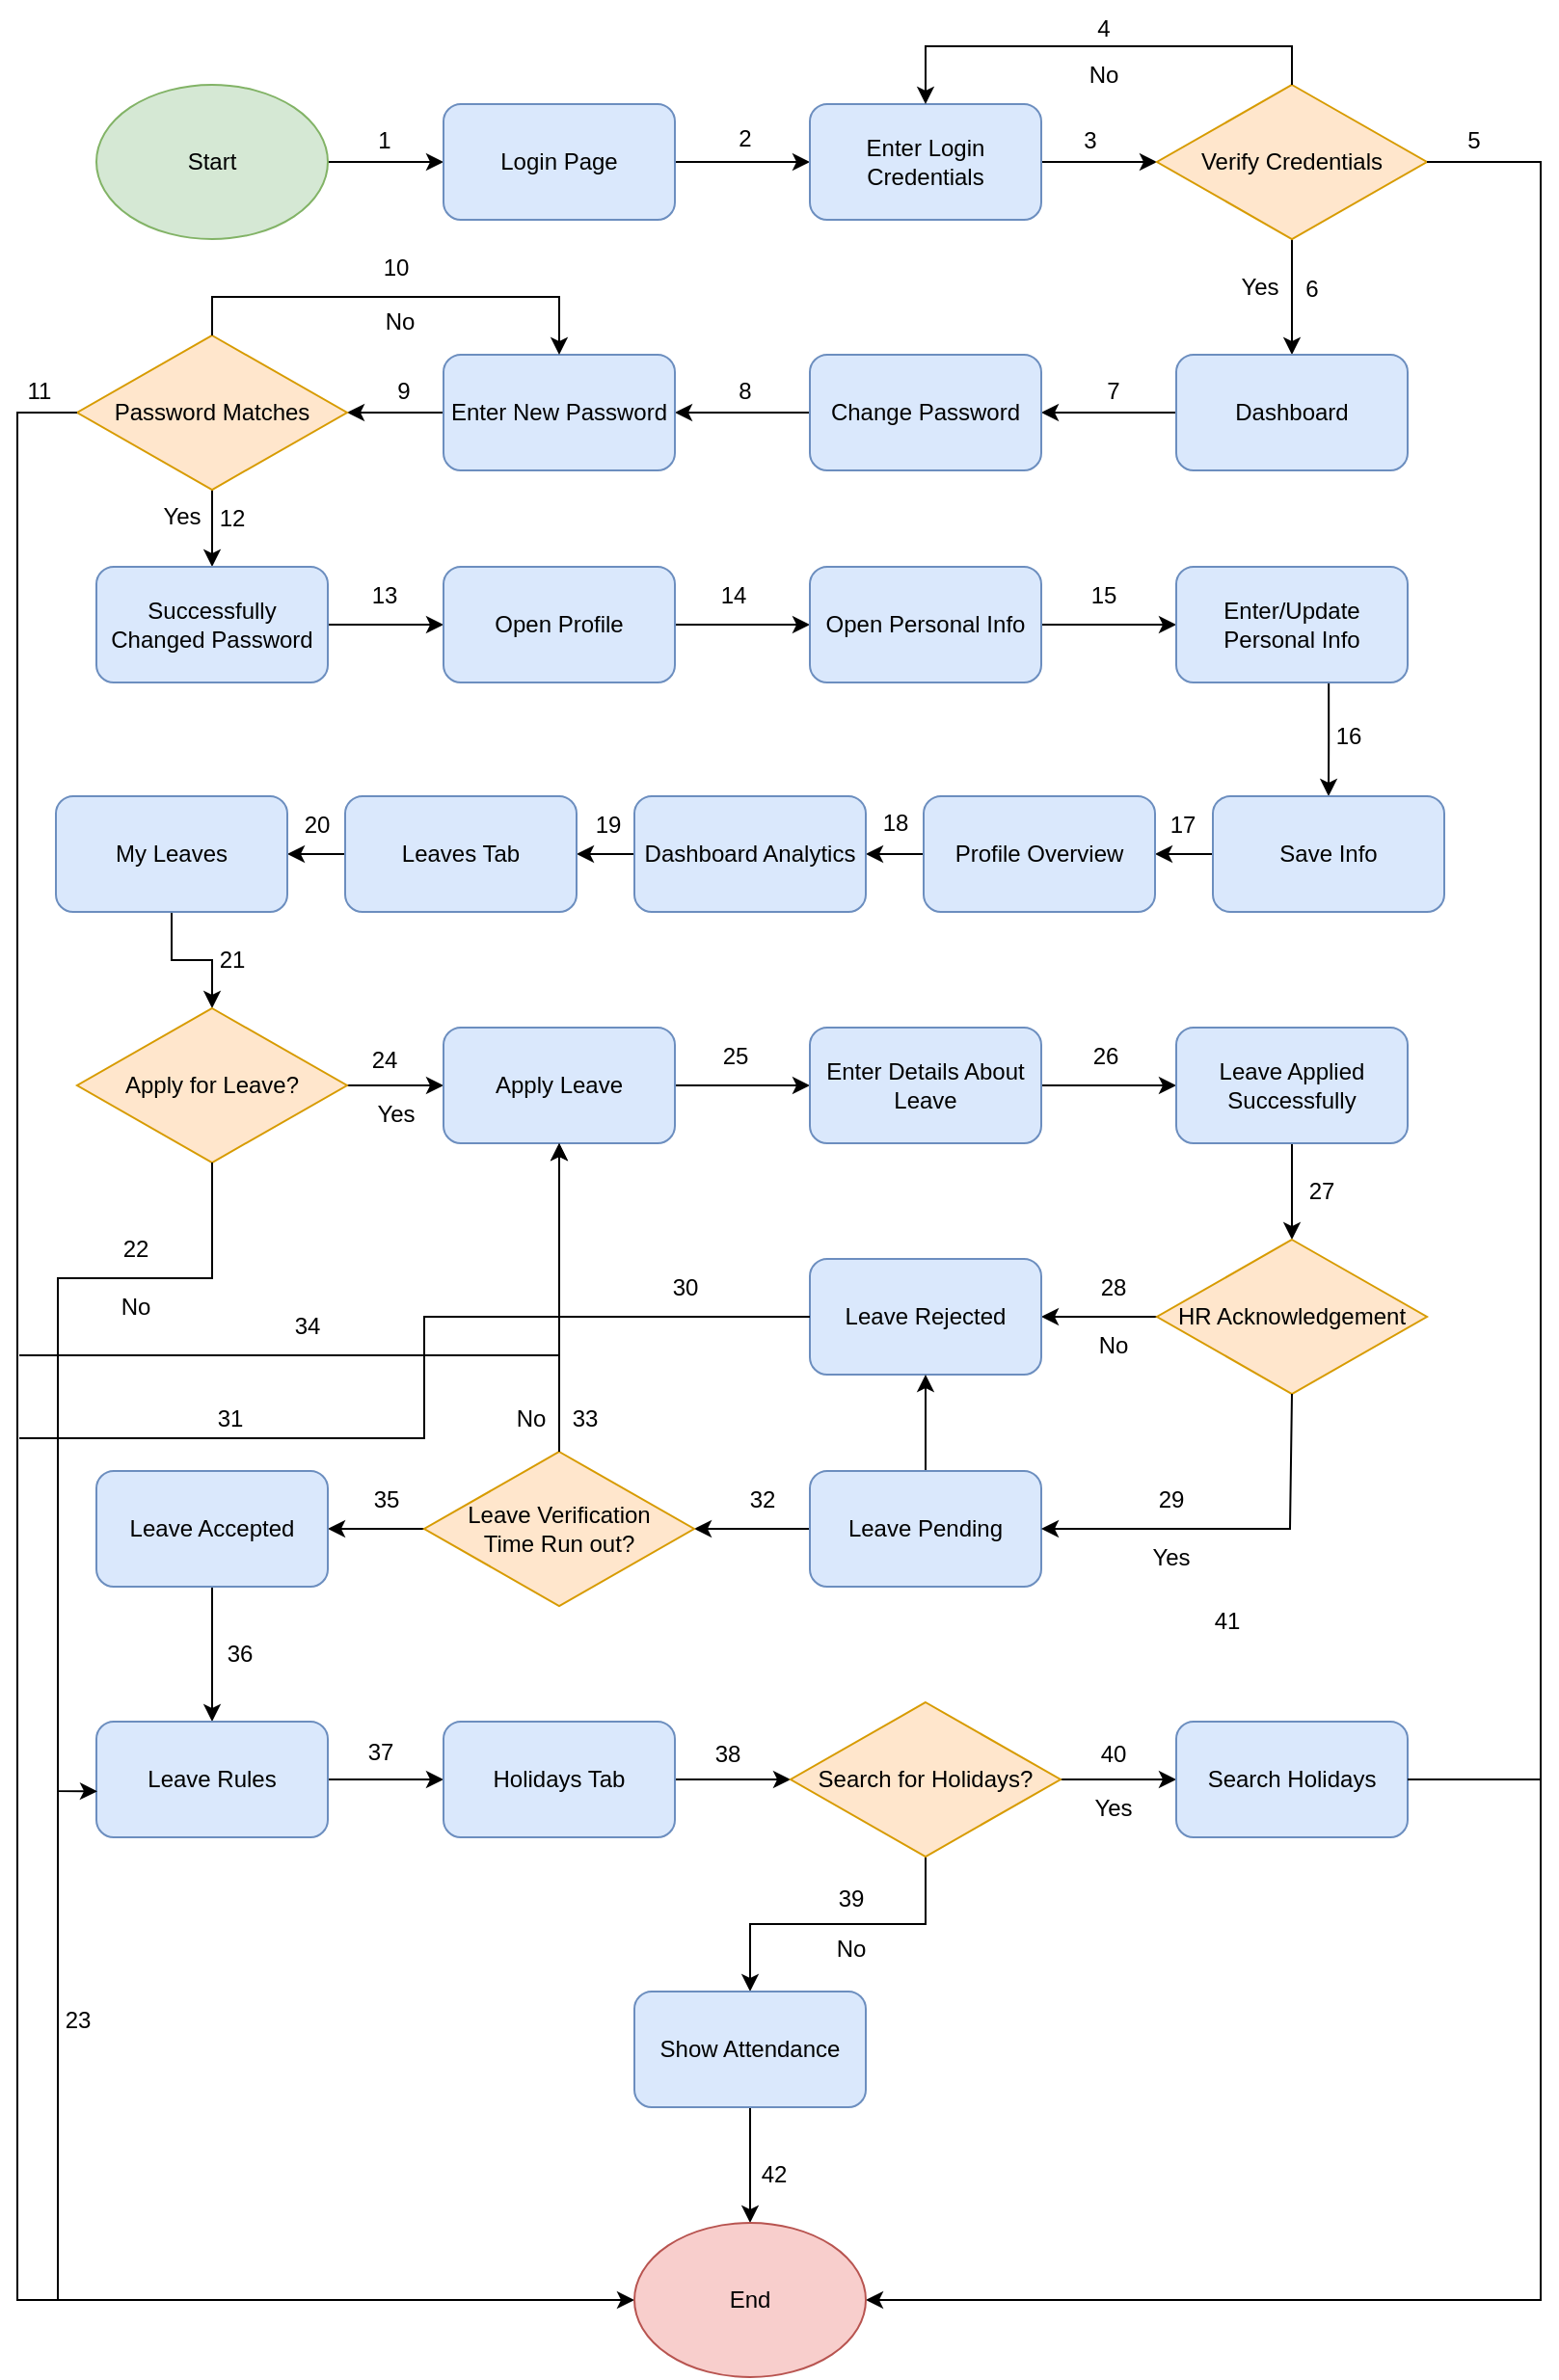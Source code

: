 <mxfile version="20.2.1" type="github">
  <diagram id="C5RBs43oDa-KdzZeNtuy" name="Page-1">
    <mxGraphModel dx="1673" dy="858" grid="1" gridSize="10" guides="1" tooltips="1" connect="1" arrows="1" fold="1" page="1" pageScale="1" pageWidth="900" pageHeight="1600" math="0" shadow="0">
      <root>
        <mxCell id="WIyWlLk6GJQsqaUBKTNV-0" />
        <mxCell id="WIyWlLk6GJQsqaUBKTNV-1" parent="WIyWlLk6GJQsqaUBKTNV-0" />
        <mxCell id="Q5633aPb97GIbdR3z-Nm-2" value="" style="edgeStyle=orthogonalEdgeStyle;rounded=0;orthogonalLoop=1;jettySize=auto;html=1;" parent="WIyWlLk6GJQsqaUBKTNV-1" source="Q5633aPb97GIbdR3z-Nm-0" target="Q5633aPb97GIbdR3z-Nm-1" edge="1">
          <mxGeometry relative="1" as="geometry" />
        </mxCell>
        <mxCell id="Q5633aPb97GIbdR3z-Nm-0" value="Start" style="ellipse;whiteSpace=wrap;html=1;fillColor=#d5e8d4;strokeColor=#82b366;" parent="WIyWlLk6GJQsqaUBKTNV-1" vertex="1">
          <mxGeometry x="100" y="228" width="120" height="80" as="geometry" />
        </mxCell>
        <mxCell id="Q5633aPb97GIbdR3z-Nm-4" value="" style="edgeStyle=orthogonalEdgeStyle;rounded=0;orthogonalLoop=1;jettySize=auto;html=1;" parent="WIyWlLk6GJQsqaUBKTNV-1" source="Q5633aPb97GIbdR3z-Nm-1" target="Q5633aPb97GIbdR3z-Nm-3" edge="1">
          <mxGeometry relative="1" as="geometry" />
        </mxCell>
        <mxCell id="Q5633aPb97GIbdR3z-Nm-1" value="Login Page" style="rounded=1;whiteSpace=wrap;html=1;fillColor=#dae8fc;strokeColor=#6c8ebf;" parent="WIyWlLk6GJQsqaUBKTNV-1" vertex="1">
          <mxGeometry x="280" y="238" width="120" height="60" as="geometry" />
        </mxCell>
        <mxCell id="Q5633aPb97GIbdR3z-Nm-6" value="" style="edgeStyle=orthogonalEdgeStyle;rounded=0;orthogonalLoop=1;jettySize=auto;html=1;" parent="WIyWlLk6GJQsqaUBKTNV-1" source="Q5633aPb97GIbdR3z-Nm-3" edge="1">
          <mxGeometry relative="1" as="geometry">
            <mxPoint x="650" y="268" as="targetPoint" />
          </mxGeometry>
        </mxCell>
        <mxCell id="Q5633aPb97GIbdR3z-Nm-3" value="Enter Login Credentials" style="rounded=1;whiteSpace=wrap;html=1;fillColor=#dae8fc;strokeColor=#6c8ebf;" parent="WIyWlLk6GJQsqaUBKTNV-1" vertex="1">
          <mxGeometry x="470" y="238" width="120" height="60" as="geometry" />
        </mxCell>
        <mxCell id="Q5633aPb97GIbdR3z-Nm-10" value="" style="edgeStyle=orthogonalEdgeStyle;rounded=0;orthogonalLoop=1;jettySize=auto;html=1;" parent="WIyWlLk6GJQsqaUBKTNV-1" source="Q5633aPb97GIbdR3z-Nm-7" target="Q5633aPb97GIbdR3z-Nm-9" edge="1">
          <mxGeometry relative="1" as="geometry" />
        </mxCell>
        <mxCell id="Q5633aPb97GIbdR3z-Nm-7" value="Verify Credentials" style="rhombus;whiteSpace=wrap;html=1;fillColor=#ffe6cc;strokeColor=#d79b00;" parent="WIyWlLk6GJQsqaUBKTNV-1" vertex="1">
          <mxGeometry x="650" y="228" width="140" height="80" as="geometry" />
        </mxCell>
        <mxCell id="Q5633aPb97GIbdR3z-Nm-8" value="" style="endArrow=classic;html=1;rounded=0;exitX=0.5;exitY=0;exitDx=0;exitDy=0;entryX=0.5;entryY=0;entryDx=0;entryDy=0;" parent="WIyWlLk6GJQsqaUBKTNV-1" source="Q5633aPb97GIbdR3z-Nm-7" target="Q5633aPb97GIbdR3z-Nm-3" edge="1">
          <mxGeometry width="50" height="50" relative="1" as="geometry">
            <mxPoint x="530" y="238" as="sourcePoint" />
            <mxPoint x="580" y="188" as="targetPoint" />
            <Array as="points">
              <mxPoint x="720" y="208" />
              <mxPoint x="530" y="208" />
            </Array>
          </mxGeometry>
        </mxCell>
        <mxCell id="Q5633aPb97GIbdR3z-Nm-12" value="" style="edgeStyle=orthogonalEdgeStyle;rounded=0;orthogonalLoop=1;jettySize=auto;html=1;" parent="WIyWlLk6GJQsqaUBKTNV-1" source="Q5633aPb97GIbdR3z-Nm-9" target="Q5633aPb97GIbdR3z-Nm-11" edge="1">
          <mxGeometry relative="1" as="geometry" />
        </mxCell>
        <mxCell id="Q5633aPb97GIbdR3z-Nm-9" value="Dashboard" style="rounded=1;whiteSpace=wrap;html=1;fillColor=#dae8fc;strokeColor=#6c8ebf;" parent="WIyWlLk6GJQsqaUBKTNV-1" vertex="1">
          <mxGeometry x="660" y="368" width="120" height="60" as="geometry" />
        </mxCell>
        <mxCell id="Q5633aPb97GIbdR3z-Nm-15" value="" style="edgeStyle=orthogonalEdgeStyle;rounded=0;orthogonalLoop=1;jettySize=auto;html=1;" parent="WIyWlLk6GJQsqaUBKTNV-1" source="Q5633aPb97GIbdR3z-Nm-11" target="Q5633aPb97GIbdR3z-Nm-14" edge="1">
          <mxGeometry relative="1" as="geometry" />
        </mxCell>
        <mxCell id="Q5633aPb97GIbdR3z-Nm-11" value="Change Password" style="rounded=1;whiteSpace=wrap;html=1;fillColor=#dae8fc;strokeColor=#6c8ebf;" parent="WIyWlLk6GJQsqaUBKTNV-1" vertex="1">
          <mxGeometry x="470" y="368" width="120" height="60" as="geometry" />
        </mxCell>
        <mxCell id="Q5633aPb97GIbdR3z-Nm-17" value="" style="edgeStyle=orthogonalEdgeStyle;rounded=0;orthogonalLoop=1;jettySize=auto;html=1;" parent="WIyWlLk6GJQsqaUBKTNV-1" source="Q5633aPb97GIbdR3z-Nm-14" target="Q5633aPb97GIbdR3z-Nm-16" edge="1">
          <mxGeometry relative="1" as="geometry" />
        </mxCell>
        <mxCell id="Q5633aPb97GIbdR3z-Nm-14" value="Enter New Password" style="rounded=1;whiteSpace=wrap;html=1;fillColor=#dae8fc;strokeColor=#6c8ebf;" parent="WIyWlLk6GJQsqaUBKTNV-1" vertex="1">
          <mxGeometry x="280" y="368" width="120" height="60" as="geometry" />
        </mxCell>
        <mxCell id="Q5633aPb97GIbdR3z-Nm-20" value="" style="edgeStyle=orthogonalEdgeStyle;rounded=0;orthogonalLoop=1;jettySize=auto;html=1;" parent="WIyWlLk6GJQsqaUBKTNV-1" source="Q5633aPb97GIbdR3z-Nm-16" target="Q5633aPb97GIbdR3z-Nm-19" edge="1">
          <mxGeometry relative="1" as="geometry" />
        </mxCell>
        <mxCell id="Q5633aPb97GIbdR3z-Nm-16" value="Password Matches" style="rhombus;whiteSpace=wrap;html=1;fillColor=#ffe6cc;strokeColor=#d79b00;" parent="WIyWlLk6GJQsqaUBKTNV-1" vertex="1">
          <mxGeometry x="90" y="358" width="140" height="80" as="geometry" />
        </mxCell>
        <mxCell id="Q5633aPb97GIbdR3z-Nm-18" value="" style="endArrow=classic;html=1;rounded=0;exitX=0.5;exitY=0;exitDx=0;exitDy=0;entryX=0.5;entryY=0;entryDx=0;entryDy=0;" parent="WIyWlLk6GJQsqaUBKTNV-1" source="Q5633aPb97GIbdR3z-Nm-16" target="Q5633aPb97GIbdR3z-Nm-14" edge="1">
          <mxGeometry width="50" height="50" relative="1" as="geometry">
            <mxPoint x="730" y="238" as="sourcePoint" />
            <mxPoint x="530" y="248" as="targetPoint" />
            <Array as="points">
              <mxPoint x="160" y="338" />
              <mxPoint x="340" y="338" />
            </Array>
          </mxGeometry>
        </mxCell>
        <mxCell id="Q5633aPb97GIbdR3z-Nm-22" value="" style="edgeStyle=orthogonalEdgeStyle;rounded=0;orthogonalLoop=1;jettySize=auto;html=1;" parent="WIyWlLk6GJQsqaUBKTNV-1" source="Q5633aPb97GIbdR3z-Nm-19" target="Q5633aPb97GIbdR3z-Nm-21" edge="1">
          <mxGeometry relative="1" as="geometry" />
        </mxCell>
        <mxCell id="Q5633aPb97GIbdR3z-Nm-19" value="Successfully Changed Password" style="rounded=1;whiteSpace=wrap;html=1;fillColor=#dae8fc;strokeColor=#6c8ebf;" parent="WIyWlLk6GJQsqaUBKTNV-1" vertex="1">
          <mxGeometry x="100" y="478" width="120" height="60" as="geometry" />
        </mxCell>
        <mxCell id="Q5633aPb97GIbdR3z-Nm-24" value="" style="edgeStyle=orthogonalEdgeStyle;rounded=0;orthogonalLoop=1;jettySize=auto;html=1;" parent="WIyWlLk6GJQsqaUBKTNV-1" source="Q5633aPb97GIbdR3z-Nm-21" target="Q5633aPb97GIbdR3z-Nm-23" edge="1">
          <mxGeometry relative="1" as="geometry" />
        </mxCell>
        <mxCell id="Q5633aPb97GIbdR3z-Nm-21" value="Open Profile" style="rounded=1;whiteSpace=wrap;html=1;fillColor=#dae8fc;strokeColor=#6c8ebf;" parent="WIyWlLk6GJQsqaUBKTNV-1" vertex="1">
          <mxGeometry x="280" y="478" width="120" height="60" as="geometry" />
        </mxCell>
        <mxCell id="Q5633aPb97GIbdR3z-Nm-26" value="" style="edgeStyle=orthogonalEdgeStyle;rounded=0;orthogonalLoop=1;jettySize=auto;html=1;" parent="WIyWlLk6GJQsqaUBKTNV-1" source="Q5633aPb97GIbdR3z-Nm-23" target="Q5633aPb97GIbdR3z-Nm-25" edge="1">
          <mxGeometry relative="1" as="geometry" />
        </mxCell>
        <mxCell id="Q5633aPb97GIbdR3z-Nm-23" value="Open Personal Info" style="rounded=1;whiteSpace=wrap;html=1;fillColor=#dae8fc;strokeColor=#6c8ebf;" parent="WIyWlLk6GJQsqaUBKTNV-1" vertex="1">
          <mxGeometry x="470" y="478" width="120" height="60" as="geometry" />
        </mxCell>
        <mxCell id="Q5633aPb97GIbdR3z-Nm-28" value="" style="edgeStyle=orthogonalEdgeStyle;rounded=0;orthogonalLoop=1;jettySize=auto;html=1;exitX=0.659;exitY=0.996;exitDx=0;exitDy=0;exitPerimeter=0;" parent="WIyWlLk6GJQsqaUBKTNV-1" source="Q5633aPb97GIbdR3z-Nm-25" target="Q5633aPb97GIbdR3z-Nm-27" edge="1">
          <mxGeometry relative="1" as="geometry" />
        </mxCell>
        <mxCell id="Q5633aPb97GIbdR3z-Nm-25" value="Enter/Update Personal Info" style="rounded=1;whiteSpace=wrap;html=1;fillColor=#dae8fc;strokeColor=#6c8ebf;" parent="WIyWlLk6GJQsqaUBKTNV-1" vertex="1">
          <mxGeometry x="660" y="478" width="120" height="60" as="geometry" />
        </mxCell>
        <mxCell id="Q5633aPb97GIbdR3z-Nm-30" value="" style="edgeStyle=orthogonalEdgeStyle;rounded=0;orthogonalLoop=1;jettySize=auto;html=1;" parent="WIyWlLk6GJQsqaUBKTNV-1" source="Q5633aPb97GIbdR3z-Nm-27" target="Q5633aPb97GIbdR3z-Nm-29" edge="1">
          <mxGeometry relative="1" as="geometry" />
        </mxCell>
        <mxCell id="Q5633aPb97GIbdR3z-Nm-27" value="Save Info" style="rounded=1;whiteSpace=wrap;html=1;fillColor=#dae8fc;strokeColor=#6c8ebf;" parent="WIyWlLk6GJQsqaUBKTNV-1" vertex="1">
          <mxGeometry x="679" y="597" width="120" height="60" as="geometry" />
        </mxCell>
        <mxCell id="Q5633aPb97GIbdR3z-Nm-32" value="" style="edgeStyle=orthogonalEdgeStyle;rounded=0;orthogonalLoop=1;jettySize=auto;html=1;" parent="WIyWlLk6GJQsqaUBKTNV-1" source="Q5633aPb97GIbdR3z-Nm-29" target="Q5633aPb97GIbdR3z-Nm-31" edge="1">
          <mxGeometry relative="1" as="geometry" />
        </mxCell>
        <mxCell id="Q5633aPb97GIbdR3z-Nm-29" value="Profile Overview" style="rounded=1;whiteSpace=wrap;html=1;fillColor=#dae8fc;strokeColor=#6c8ebf;" parent="WIyWlLk6GJQsqaUBKTNV-1" vertex="1">
          <mxGeometry x="529" y="597" width="120" height="60" as="geometry" />
        </mxCell>
        <mxCell id="Q5633aPb97GIbdR3z-Nm-35" value="" style="edgeStyle=orthogonalEdgeStyle;rounded=0;orthogonalLoop=1;jettySize=auto;html=1;" parent="WIyWlLk6GJQsqaUBKTNV-1" source="Q5633aPb97GIbdR3z-Nm-31" target="Q5633aPb97GIbdR3z-Nm-34" edge="1">
          <mxGeometry relative="1" as="geometry" />
        </mxCell>
        <mxCell id="Q5633aPb97GIbdR3z-Nm-31" value="Dashboard Analytics" style="rounded=1;whiteSpace=wrap;html=1;fillColor=#dae8fc;strokeColor=#6c8ebf;" parent="WIyWlLk6GJQsqaUBKTNV-1" vertex="1">
          <mxGeometry x="379" y="597" width="120" height="60" as="geometry" />
        </mxCell>
        <mxCell id="Q5633aPb97GIbdR3z-Nm-37" value="" style="edgeStyle=orthogonalEdgeStyle;rounded=0;orthogonalLoop=1;jettySize=auto;html=1;" parent="WIyWlLk6GJQsqaUBKTNV-1" source="Q5633aPb97GIbdR3z-Nm-34" target="Q5633aPb97GIbdR3z-Nm-36" edge="1">
          <mxGeometry relative="1" as="geometry" />
        </mxCell>
        <mxCell id="Q5633aPb97GIbdR3z-Nm-34" value="Leaves Tab" style="rounded=1;whiteSpace=wrap;html=1;fillColor=#dae8fc;strokeColor=#6c8ebf;" parent="WIyWlLk6GJQsqaUBKTNV-1" vertex="1">
          <mxGeometry x="229" y="597" width="120" height="60" as="geometry" />
        </mxCell>
        <mxCell id="Q5633aPb97GIbdR3z-Nm-39" value="" style="edgeStyle=orthogonalEdgeStyle;rounded=0;orthogonalLoop=1;jettySize=auto;html=1;exitX=0.5;exitY=1;exitDx=0;exitDy=0;" parent="WIyWlLk6GJQsqaUBKTNV-1" source="Q5633aPb97GIbdR3z-Nm-36" target="Q5633aPb97GIbdR3z-Nm-38" edge="1">
          <mxGeometry relative="1" as="geometry" />
        </mxCell>
        <mxCell id="Q5633aPb97GIbdR3z-Nm-36" value="My Leaves" style="rounded=1;whiteSpace=wrap;html=1;fillColor=#dae8fc;strokeColor=#6c8ebf;" parent="WIyWlLk6GJQsqaUBKTNV-1" vertex="1">
          <mxGeometry x="79" y="597" width="120" height="60" as="geometry" />
        </mxCell>
        <mxCell id="Q5633aPb97GIbdR3z-Nm-41" value="" style="edgeStyle=orthogonalEdgeStyle;rounded=0;orthogonalLoop=1;jettySize=auto;html=1;" parent="WIyWlLk6GJQsqaUBKTNV-1" source="Q5633aPb97GIbdR3z-Nm-38" target="Q5633aPb97GIbdR3z-Nm-40" edge="1">
          <mxGeometry relative="1" as="geometry" />
        </mxCell>
        <mxCell id="Q5633aPb97GIbdR3z-Nm-38" value="Apply for Leave?" style="rhombus;whiteSpace=wrap;html=1;fillColor=#ffe6cc;strokeColor=#d79b00;" parent="WIyWlLk6GJQsqaUBKTNV-1" vertex="1">
          <mxGeometry x="90" y="707" width="140" height="80" as="geometry" />
        </mxCell>
        <mxCell id="Q5633aPb97GIbdR3z-Nm-43" value="" style="edgeStyle=orthogonalEdgeStyle;rounded=0;orthogonalLoop=1;jettySize=auto;html=1;" parent="WIyWlLk6GJQsqaUBKTNV-1" source="Q5633aPb97GIbdR3z-Nm-40" target="Q5633aPb97GIbdR3z-Nm-42" edge="1">
          <mxGeometry relative="1" as="geometry" />
        </mxCell>
        <mxCell id="Q5633aPb97GIbdR3z-Nm-40" value="Apply Leave" style="rounded=1;whiteSpace=wrap;html=1;fillColor=#dae8fc;strokeColor=#6c8ebf;" parent="WIyWlLk6GJQsqaUBKTNV-1" vertex="1">
          <mxGeometry x="280" y="717" width="120" height="60" as="geometry" />
        </mxCell>
        <mxCell id="Q5633aPb97GIbdR3z-Nm-45" value="" style="edgeStyle=orthogonalEdgeStyle;rounded=0;orthogonalLoop=1;jettySize=auto;html=1;" parent="WIyWlLk6GJQsqaUBKTNV-1" source="Q5633aPb97GIbdR3z-Nm-42" target="Q5633aPb97GIbdR3z-Nm-44" edge="1">
          <mxGeometry relative="1" as="geometry" />
        </mxCell>
        <mxCell id="Q5633aPb97GIbdR3z-Nm-42" value="Enter Details About Leave" style="rounded=1;whiteSpace=wrap;html=1;fillColor=#dae8fc;strokeColor=#6c8ebf;" parent="WIyWlLk6GJQsqaUBKTNV-1" vertex="1">
          <mxGeometry x="470" y="717" width="120" height="60" as="geometry" />
        </mxCell>
        <mxCell id="Q5633aPb97GIbdR3z-Nm-47" value="" style="edgeStyle=orthogonalEdgeStyle;rounded=0;orthogonalLoop=1;jettySize=auto;html=1;" parent="WIyWlLk6GJQsqaUBKTNV-1" source="Q5633aPb97GIbdR3z-Nm-44" target="Q5633aPb97GIbdR3z-Nm-46" edge="1">
          <mxGeometry relative="1" as="geometry" />
        </mxCell>
        <mxCell id="Q5633aPb97GIbdR3z-Nm-44" value="Leave Applied Successfully" style="rounded=1;whiteSpace=wrap;html=1;fillColor=#dae8fc;strokeColor=#6c8ebf;" parent="WIyWlLk6GJQsqaUBKTNV-1" vertex="1">
          <mxGeometry x="660" y="717" width="120" height="60" as="geometry" />
        </mxCell>
        <mxCell id="Q5633aPb97GIbdR3z-Nm-49" value="" style="edgeStyle=orthogonalEdgeStyle;rounded=0;orthogonalLoop=1;jettySize=auto;html=1;" parent="WIyWlLk6GJQsqaUBKTNV-1" source="Q5633aPb97GIbdR3z-Nm-46" target="Q5633aPb97GIbdR3z-Nm-48" edge="1">
          <mxGeometry relative="1" as="geometry" />
        </mxCell>
        <mxCell id="Q5633aPb97GIbdR3z-Nm-46" value="HR Acknowledgement" style="rhombus;whiteSpace=wrap;html=1;fillColor=#ffe6cc;strokeColor=#d79b00;" parent="WIyWlLk6GJQsqaUBKTNV-1" vertex="1">
          <mxGeometry x="650" y="827" width="140" height="80" as="geometry" />
        </mxCell>
        <mxCell id="Q5633aPb97GIbdR3z-Nm-48" value="Leave Rejected" style="rounded=1;whiteSpace=wrap;html=1;fillColor=#dae8fc;strokeColor=#6c8ebf;" parent="WIyWlLk6GJQsqaUBKTNV-1" vertex="1">
          <mxGeometry x="470" y="837" width="120" height="60" as="geometry" />
        </mxCell>
        <mxCell id="Q5633aPb97GIbdR3z-Nm-55" value="" style="edgeStyle=orthogonalEdgeStyle;rounded=0;orthogonalLoop=1;jettySize=auto;html=1;" parent="WIyWlLk6GJQsqaUBKTNV-1" source="Q5633aPb97GIbdR3z-Nm-51" target="Q5633aPb97GIbdR3z-Nm-48" edge="1">
          <mxGeometry relative="1" as="geometry" />
        </mxCell>
        <mxCell id="Q5633aPb97GIbdR3z-Nm-58" value="" style="edgeStyle=orthogonalEdgeStyle;rounded=0;orthogonalLoop=1;jettySize=auto;html=1;" parent="WIyWlLk6GJQsqaUBKTNV-1" source="Q5633aPb97GIbdR3z-Nm-51" target="Q5633aPb97GIbdR3z-Nm-56" edge="1">
          <mxGeometry relative="1" as="geometry" />
        </mxCell>
        <mxCell id="Q5633aPb97GIbdR3z-Nm-51" value="Leave Pending" style="rounded=1;whiteSpace=wrap;html=1;fillColor=#dae8fc;strokeColor=#6c8ebf;" parent="WIyWlLk6GJQsqaUBKTNV-1" vertex="1">
          <mxGeometry x="470" y="947" width="120" height="60" as="geometry" />
        </mxCell>
        <mxCell id="Q5633aPb97GIbdR3z-Nm-52" value="" style="endArrow=classic;html=1;rounded=0;entryX=1;entryY=0.5;entryDx=0;entryDy=0;exitX=0.5;exitY=1;exitDx=0;exitDy=0;" parent="WIyWlLk6GJQsqaUBKTNV-1" source="Q5633aPb97GIbdR3z-Nm-46" target="Q5633aPb97GIbdR3z-Nm-51" edge="1">
          <mxGeometry width="50" height="50" relative="1" as="geometry">
            <mxPoint x="729" y="977" as="sourcePoint" />
            <mxPoint x="479" y="747" as="targetPoint" />
            <Array as="points">
              <mxPoint x="719" y="977" />
            </Array>
          </mxGeometry>
        </mxCell>
        <mxCell id="Q5633aPb97GIbdR3z-Nm-54" value="" style="endArrow=classic;html=1;rounded=0;entryX=0.5;entryY=1;entryDx=0;entryDy=0;exitX=0;exitY=0.5;exitDx=0;exitDy=0;" parent="WIyWlLk6GJQsqaUBKTNV-1" source="Q5633aPb97GIbdR3z-Nm-48" target="Q5633aPb97GIbdR3z-Nm-40" edge="1">
          <mxGeometry width="50" height="50" relative="1" as="geometry">
            <mxPoint x="389" y="867" as="sourcePoint" />
            <mxPoint x="439" y="817" as="targetPoint" />
            <Array as="points">
              <mxPoint x="340" y="867" />
            </Array>
          </mxGeometry>
        </mxCell>
        <mxCell id="Q5633aPb97GIbdR3z-Nm-60" value="" style="edgeStyle=orthogonalEdgeStyle;rounded=0;orthogonalLoop=1;jettySize=auto;html=1;" parent="WIyWlLk6GJQsqaUBKTNV-1" source="Q5633aPb97GIbdR3z-Nm-56" target="Q5633aPb97GIbdR3z-Nm-59" edge="1">
          <mxGeometry relative="1" as="geometry" />
        </mxCell>
        <mxCell id="Q5633aPb97GIbdR3z-Nm-56" value="Leave Verification&lt;br&gt;Time Run out?" style="rhombus;whiteSpace=wrap;html=1;fillColor=#ffe6cc;strokeColor=#d79b00;" parent="WIyWlLk6GJQsqaUBKTNV-1" vertex="1">
          <mxGeometry x="270" y="937" width="140" height="80" as="geometry" />
        </mxCell>
        <mxCell id="Q5633aPb97GIbdR3z-Nm-57" value="" style="endArrow=classic;html=1;rounded=0;entryX=0.5;entryY=1;entryDx=0;entryDy=0;exitX=0.5;exitY=0;exitDx=0;exitDy=0;" parent="WIyWlLk6GJQsqaUBKTNV-1" source="Q5633aPb97GIbdR3z-Nm-56" target="Q5633aPb97GIbdR3z-Nm-40" edge="1">
          <mxGeometry width="50" height="50" relative="1" as="geometry">
            <mxPoint x="389" y="867" as="sourcePoint" />
            <mxPoint x="439" y="817" as="targetPoint" />
          </mxGeometry>
        </mxCell>
        <mxCell id="Q5633aPb97GIbdR3z-Nm-62" value="" style="edgeStyle=orthogonalEdgeStyle;rounded=0;orthogonalLoop=1;jettySize=auto;html=1;" parent="WIyWlLk6GJQsqaUBKTNV-1" source="Q5633aPb97GIbdR3z-Nm-59" target="Q5633aPb97GIbdR3z-Nm-61" edge="1">
          <mxGeometry relative="1" as="geometry" />
        </mxCell>
        <mxCell id="Q5633aPb97GIbdR3z-Nm-59" value="Leave Accepted" style="rounded=1;whiteSpace=wrap;html=1;fillColor=#dae8fc;strokeColor=#6c8ebf;" parent="WIyWlLk6GJQsqaUBKTNV-1" vertex="1">
          <mxGeometry x="100" y="947" width="120" height="60" as="geometry" />
        </mxCell>
        <mxCell id="Q5633aPb97GIbdR3z-Nm-67" value="" style="edgeStyle=orthogonalEdgeStyle;rounded=0;orthogonalLoop=1;jettySize=auto;html=1;" parent="WIyWlLk6GJQsqaUBKTNV-1" source="Q5633aPb97GIbdR3z-Nm-61" target="Q5633aPb97GIbdR3z-Nm-66" edge="1">
          <mxGeometry relative="1" as="geometry" />
        </mxCell>
        <mxCell id="Q5633aPb97GIbdR3z-Nm-61" value="Leave Rules" style="rounded=1;whiteSpace=wrap;html=1;fillColor=#dae8fc;strokeColor=#6c8ebf;" parent="WIyWlLk6GJQsqaUBKTNV-1" vertex="1">
          <mxGeometry x="100" y="1077" width="120" height="60" as="geometry" />
        </mxCell>
        <mxCell id="Q5633aPb97GIbdR3z-Nm-64" value="1" style="text;html=1;align=center;verticalAlign=middle;resizable=0;points=[];autosize=1;strokeColor=none;fillColor=none;" parent="WIyWlLk6GJQsqaUBKTNV-1" vertex="1">
          <mxGeometry x="234" y="242" width="30" height="30" as="geometry" />
        </mxCell>
        <mxCell id="Q5633aPb97GIbdR3z-Nm-65" value="2" style="text;html=1;align=center;verticalAlign=middle;resizable=0;points=[];autosize=1;strokeColor=none;fillColor=none;" parent="WIyWlLk6GJQsqaUBKTNV-1" vertex="1">
          <mxGeometry x="421" y="241" width="30" height="30" as="geometry" />
        </mxCell>
        <mxCell id="Q5633aPb97GIbdR3z-Nm-70" value="" style="edgeStyle=orthogonalEdgeStyle;rounded=0;orthogonalLoop=1;jettySize=auto;html=1;" parent="WIyWlLk6GJQsqaUBKTNV-1" source="Q5633aPb97GIbdR3z-Nm-66" target="Q5633aPb97GIbdR3z-Nm-69" edge="1">
          <mxGeometry relative="1" as="geometry" />
        </mxCell>
        <mxCell id="Q5633aPb97GIbdR3z-Nm-66" value="Holidays Tab" style="rounded=1;whiteSpace=wrap;html=1;fillColor=#dae8fc;strokeColor=#6c8ebf;" parent="WIyWlLk6GJQsqaUBKTNV-1" vertex="1">
          <mxGeometry x="280" y="1077" width="120" height="60" as="geometry" />
        </mxCell>
        <mxCell id="Q5633aPb97GIbdR3z-Nm-72" value="" style="edgeStyle=orthogonalEdgeStyle;rounded=0;orthogonalLoop=1;jettySize=auto;html=1;" parent="WIyWlLk6GJQsqaUBKTNV-1" source="Q5633aPb97GIbdR3z-Nm-69" target="Q5633aPb97GIbdR3z-Nm-71" edge="1">
          <mxGeometry relative="1" as="geometry" />
        </mxCell>
        <mxCell id="Q5633aPb97GIbdR3z-Nm-75" value="" style="edgeStyle=orthogonalEdgeStyle;rounded=0;orthogonalLoop=1;jettySize=auto;html=1;" parent="WIyWlLk6GJQsqaUBKTNV-1" source="Q5633aPb97GIbdR3z-Nm-69" target="Q5633aPb97GIbdR3z-Nm-73" edge="1">
          <mxGeometry relative="1" as="geometry" />
        </mxCell>
        <mxCell id="Q5633aPb97GIbdR3z-Nm-69" value="Search for Holidays?" style="rhombus;whiteSpace=wrap;html=1;fillColor=#ffe6cc;strokeColor=#d79b00;" parent="WIyWlLk6GJQsqaUBKTNV-1" vertex="1">
          <mxGeometry x="460" y="1067" width="140" height="80" as="geometry" />
        </mxCell>
        <mxCell id="Q5633aPb97GIbdR3z-Nm-71" value="Search Holidays" style="rounded=1;whiteSpace=wrap;html=1;fillColor=#dae8fc;strokeColor=#6c8ebf;" parent="WIyWlLk6GJQsqaUBKTNV-1" vertex="1">
          <mxGeometry x="660" y="1077" width="120" height="60" as="geometry" />
        </mxCell>
        <mxCell id="Q5633aPb97GIbdR3z-Nm-80" value="" style="edgeStyle=orthogonalEdgeStyle;rounded=0;orthogonalLoop=1;jettySize=auto;html=1;" parent="WIyWlLk6GJQsqaUBKTNV-1" source="Q5633aPb97GIbdR3z-Nm-73" target="Q5633aPb97GIbdR3z-Nm-79" edge="1">
          <mxGeometry relative="1" as="geometry" />
        </mxCell>
        <mxCell id="Q5633aPb97GIbdR3z-Nm-73" value="Show Attendance" style="rounded=1;whiteSpace=wrap;html=1;fillColor=#dae8fc;strokeColor=#6c8ebf;" parent="WIyWlLk6GJQsqaUBKTNV-1" vertex="1">
          <mxGeometry x="379" y="1217" width="120" height="60" as="geometry" />
        </mxCell>
        <mxCell id="Q5633aPb97GIbdR3z-Nm-77" value="" style="endArrow=classic;html=1;rounded=0;exitX=0;exitY=0.5;exitDx=0;exitDy=0;entryX=0;entryY=0.5;entryDx=0;entryDy=0;" parent="WIyWlLk6GJQsqaUBKTNV-1" source="Q5633aPb97GIbdR3z-Nm-16" target="Q5633aPb97GIbdR3z-Nm-79" edge="1">
          <mxGeometry width="50" height="50" relative="1" as="geometry">
            <mxPoint x="379" y="537" as="sourcePoint" />
            <mxPoint x="379" y="1367" as="targetPoint" />
            <Array as="points">
              <mxPoint x="59" y="398" />
              <mxPoint x="59" y="1377" />
            </Array>
          </mxGeometry>
        </mxCell>
        <mxCell id="Q5633aPb97GIbdR3z-Nm-78" value="" style="endArrow=classic;html=1;rounded=0;entryX=1;entryY=0.5;entryDx=0;entryDy=0;" parent="WIyWlLk6GJQsqaUBKTNV-1" target="Q5633aPb97GIbdR3z-Nm-79" edge="1">
          <mxGeometry width="50" height="50" relative="1" as="geometry">
            <mxPoint x="849" y="867" as="sourcePoint" />
            <mxPoint x="499" y="1367" as="targetPoint" />
            <Array as="points">
              <mxPoint x="849" y="867" />
              <mxPoint x="849" y="1377" />
            </Array>
          </mxGeometry>
        </mxCell>
        <mxCell id="Q5633aPb97GIbdR3z-Nm-79" value="End" style="ellipse;whiteSpace=wrap;html=1;fillColor=#f8cecc;strokeColor=#b85450;" parent="WIyWlLk6GJQsqaUBKTNV-1" vertex="1">
          <mxGeometry x="379" y="1337" width="120" height="80" as="geometry" />
        </mxCell>
        <mxCell id="Q5633aPb97GIbdR3z-Nm-81" value="" style="endArrow=none;html=1;rounded=0;" parent="WIyWlLk6GJQsqaUBKTNV-1" edge="1">
          <mxGeometry width="50" height="50" relative="1" as="geometry">
            <mxPoint x="60" y="887" as="sourcePoint" />
            <mxPoint x="340" y="887" as="targetPoint" />
          </mxGeometry>
        </mxCell>
        <mxCell id="Q5633aPb97GIbdR3z-Nm-82" value="" style="endArrow=none;html=1;rounded=0;entryX=1;entryY=0.5;entryDx=0;entryDy=0;" parent="WIyWlLk6GJQsqaUBKTNV-1" target="Q5633aPb97GIbdR3z-Nm-7" edge="1">
          <mxGeometry width="50" height="50" relative="1" as="geometry">
            <mxPoint x="849" y="867" as="sourcePoint" />
            <mxPoint x="629" y="537" as="targetPoint" />
            <Array as="points">
              <mxPoint x="849" y="268" />
            </Array>
          </mxGeometry>
        </mxCell>
        <mxCell id="Q5633aPb97GIbdR3z-Nm-85" value="3" style="text;html=1;align=center;verticalAlign=middle;resizable=0;points=[];autosize=1;strokeColor=none;fillColor=none;" parent="WIyWlLk6GJQsqaUBKTNV-1" vertex="1">
          <mxGeometry x="600" y="242" width="30" height="30" as="geometry" />
        </mxCell>
        <mxCell id="Q5633aPb97GIbdR3z-Nm-86" value="4" style="text;html=1;align=center;verticalAlign=middle;resizable=0;points=[];autosize=1;strokeColor=none;fillColor=none;" parent="WIyWlLk6GJQsqaUBKTNV-1" vertex="1">
          <mxGeometry x="607" y="184" width="30" height="30" as="geometry" />
        </mxCell>
        <mxCell id="Q5633aPb97GIbdR3z-Nm-88" value="No" style="text;html=1;align=center;verticalAlign=middle;resizable=0;points=[];autosize=1;strokeColor=none;fillColor=none;" parent="WIyWlLk6GJQsqaUBKTNV-1" vertex="1">
          <mxGeometry x="602" y="208" width="40" height="30" as="geometry" />
        </mxCell>
        <mxCell id="Q5633aPb97GIbdR3z-Nm-89" value="5" style="text;html=1;align=center;verticalAlign=middle;resizable=0;points=[];autosize=1;strokeColor=none;fillColor=none;" parent="WIyWlLk6GJQsqaUBKTNV-1" vertex="1">
          <mxGeometry x="799" y="242" width="30" height="30" as="geometry" />
        </mxCell>
        <mxCell id="Q5633aPb97GIbdR3z-Nm-90" value="6" style="text;html=1;align=center;verticalAlign=middle;resizable=0;points=[];autosize=1;strokeColor=none;fillColor=none;" parent="WIyWlLk6GJQsqaUBKTNV-1" vertex="1">
          <mxGeometry x="715" y="319" width="30" height="30" as="geometry" />
        </mxCell>
        <mxCell id="Q5633aPb97GIbdR3z-Nm-91" value="Yes" style="text;html=1;align=center;verticalAlign=middle;resizable=0;points=[];autosize=1;strokeColor=none;fillColor=none;" parent="WIyWlLk6GJQsqaUBKTNV-1" vertex="1">
          <mxGeometry x="683" y="318" width="40" height="30" as="geometry" />
        </mxCell>
        <mxCell id="Q5633aPb97GIbdR3z-Nm-92" value="7" style="text;html=1;align=center;verticalAlign=middle;resizable=0;points=[];autosize=1;strokeColor=none;fillColor=none;" parent="WIyWlLk6GJQsqaUBKTNV-1" vertex="1">
          <mxGeometry x="612" y="372" width="30" height="30" as="geometry" />
        </mxCell>
        <mxCell id="Q5633aPb97GIbdR3z-Nm-93" value="8" style="text;html=1;align=center;verticalAlign=middle;resizable=0;points=[];autosize=1;strokeColor=none;fillColor=none;" parent="WIyWlLk6GJQsqaUBKTNV-1" vertex="1">
          <mxGeometry x="421" y="372" width="30" height="30" as="geometry" />
        </mxCell>
        <mxCell id="Q5633aPb97GIbdR3z-Nm-94" value="9" style="text;html=1;align=center;verticalAlign=middle;resizable=0;points=[];autosize=1;strokeColor=none;fillColor=none;" parent="WIyWlLk6GJQsqaUBKTNV-1" vertex="1">
          <mxGeometry x="244" y="372" width="30" height="30" as="geometry" />
        </mxCell>
        <mxCell id="Q5633aPb97GIbdR3z-Nm-96" value="10" style="text;html=1;align=center;verticalAlign=middle;resizable=0;points=[];autosize=1;strokeColor=none;fillColor=none;" parent="WIyWlLk6GJQsqaUBKTNV-1" vertex="1">
          <mxGeometry x="235" y="308" width="40" height="30" as="geometry" />
        </mxCell>
        <mxCell id="Q5633aPb97GIbdR3z-Nm-97" value="No" style="text;html=1;align=center;verticalAlign=middle;resizable=0;points=[];autosize=1;strokeColor=none;fillColor=none;" parent="WIyWlLk6GJQsqaUBKTNV-1" vertex="1">
          <mxGeometry x="237" y="336" width="40" height="30" as="geometry" />
        </mxCell>
        <mxCell id="Q5633aPb97GIbdR3z-Nm-98" value="11" style="text;html=1;align=center;verticalAlign=middle;resizable=0;points=[];autosize=1;strokeColor=none;fillColor=none;" parent="WIyWlLk6GJQsqaUBKTNV-1" vertex="1">
          <mxGeometry x="50" y="372" width="40" height="30" as="geometry" />
        </mxCell>
        <mxCell id="Q5633aPb97GIbdR3z-Nm-99" value="12" style="text;html=1;align=center;verticalAlign=middle;resizable=0;points=[];autosize=1;strokeColor=none;fillColor=none;" parent="WIyWlLk6GJQsqaUBKTNV-1" vertex="1">
          <mxGeometry x="150" y="438" width="40" height="30" as="geometry" />
        </mxCell>
        <mxCell id="Q5633aPb97GIbdR3z-Nm-100" value="Yes" style="text;html=1;align=center;verticalAlign=middle;resizable=0;points=[];autosize=1;strokeColor=none;fillColor=none;" parent="WIyWlLk6GJQsqaUBKTNV-1" vertex="1">
          <mxGeometry x="124" y="437" width="40" height="30" as="geometry" />
        </mxCell>
        <mxCell id="Q5633aPb97GIbdR3z-Nm-101" value="13" style="text;html=1;align=center;verticalAlign=middle;resizable=0;points=[];autosize=1;strokeColor=none;fillColor=none;" parent="WIyWlLk6GJQsqaUBKTNV-1" vertex="1">
          <mxGeometry x="229" y="478" width="40" height="30" as="geometry" />
        </mxCell>
        <mxCell id="Q5633aPb97GIbdR3z-Nm-102" value="14" style="text;html=1;align=center;verticalAlign=middle;resizable=0;points=[];autosize=1;strokeColor=none;fillColor=none;" parent="WIyWlLk6GJQsqaUBKTNV-1" vertex="1">
          <mxGeometry x="410" y="478" width="40" height="30" as="geometry" />
        </mxCell>
        <mxCell id="Q5633aPb97GIbdR3z-Nm-103" value="15" style="text;html=1;align=center;verticalAlign=middle;resizable=0;points=[];autosize=1;strokeColor=none;fillColor=none;" parent="WIyWlLk6GJQsqaUBKTNV-1" vertex="1">
          <mxGeometry x="602" y="478" width="40" height="30" as="geometry" />
        </mxCell>
        <mxCell id="Q5633aPb97GIbdR3z-Nm-104" value="16" style="text;html=1;align=center;verticalAlign=middle;resizable=0;points=[];autosize=1;strokeColor=none;fillColor=none;" parent="WIyWlLk6GJQsqaUBKTNV-1" vertex="1">
          <mxGeometry x="729" y="551" width="40" height="30" as="geometry" />
        </mxCell>
        <mxCell id="Q5633aPb97GIbdR3z-Nm-107" value="17" style="text;html=1;align=center;verticalAlign=middle;resizable=0;points=[];autosize=1;strokeColor=none;fillColor=none;" parent="WIyWlLk6GJQsqaUBKTNV-1" vertex="1">
          <mxGeometry x="643" y="597" width="40" height="30" as="geometry" />
        </mxCell>
        <mxCell id="Q5633aPb97GIbdR3z-Nm-108" value="18" style="text;html=1;align=center;verticalAlign=middle;resizable=0;points=[];autosize=1;strokeColor=none;fillColor=none;" parent="WIyWlLk6GJQsqaUBKTNV-1" vertex="1">
          <mxGeometry x="494" y="596" width="40" height="30" as="geometry" />
        </mxCell>
        <mxCell id="Q5633aPb97GIbdR3z-Nm-109" value="19" style="text;html=1;align=center;verticalAlign=middle;resizable=0;points=[];autosize=1;strokeColor=none;fillColor=none;" parent="WIyWlLk6GJQsqaUBKTNV-1" vertex="1">
          <mxGeometry x="345" y="597" width="40" height="30" as="geometry" />
        </mxCell>
        <mxCell id="Q5633aPb97GIbdR3z-Nm-110" value="20" style="text;html=1;align=center;verticalAlign=middle;resizable=0;points=[];autosize=1;strokeColor=none;fillColor=none;" parent="WIyWlLk6GJQsqaUBKTNV-1" vertex="1">
          <mxGeometry x="194" y="597" width="40" height="30" as="geometry" />
        </mxCell>
        <mxCell id="Q5633aPb97GIbdR3z-Nm-111" value="21" style="text;html=1;align=center;verticalAlign=middle;resizable=0;points=[];autosize=1;strokeColor=none;fillColor=none;" parent="WIyWlLk6GJQsqaUBKTNV-1" vertex="1">
          <mxGeometry x="150" y="667" width="40" height="30" as="geometry" />
        </mxCell>
        <mxCell id="Q5633aPb97GIbdR3z-Nm-114" value="23" style="text;html=1;align=center;verticalAlign=middle;resizable=0;points=[];autosize=1;strokeColor=none;fillColor=none;" parent="WIyWlLk6GJQsqaUBKTNV-1" vertex="1">
          <mxGeometry x="70" y="1217" width="40" height="30" as="geometry" />
        </mxCell>
        <mxCell id="Q5633aPb97GIbdR3z-Nm-115" value="Yes" style="text;html=1;align=center;verticalAlign=middle;resizable=0;points=[];autosize=1;strokeColor=none;fillColor=none;" parent="WIyWlLk6GJQsqaUBKTNV-1" vertex="1">
          <mxGeometry x="235" y="747" width="40" height="30" as="geometry" />
        </mxCell>
        <mxCell id="Q5633aPb97GIbdR3z-Nm-117" value="" style="endArrow=classic;html=1;rounded=0;exitX=0.5;exitY=1;exitDx=0;exitDy=0;entryX=0.004;entryY=0.602;entryDx=0;entryDy=0;entryPerimeter=0;" parent="WIyWlLk6GJQsqaUBKTNV-1" source="Q5633aPb97GIbdR3z-Nm-38" target="Q5633aPb97GIbdR3z-Nm-61" edge="1">
          <mxGeometry width="50" height="50" relative="1" as="geometry">
            <mxPoint x="400" y="937" as="sourcePoint" />
            <mxPoint x="450" y="887" as="targetPoint" />
            <Array as="points">
              <mxPoint x="160" y="847" />
              <mxPoint x="80" y="847" />
              <mxPoint x="80" y="1113" />
            </Array>
          </mxGeometry>
        </mxCell>
        <mxCell id="Q5633aPb97GIbdR3z-Nm-120" value="No" style="text;html=1;align=center;verticalAlign=middle;resizable=0;points=[];autosize=1;strokeColor=none;fillColor=none;" parent="WIyWlLk6GJQsqaUBKTNV-1" vertex="1">
          <mxGeometry x="100" y="847" width="40" height="30" as="geometry" />
        </mxCell>
        <mxCell id="Q5633aPb97GIbdR3z-Nm-121" value="22" style="text;html=1;align=center;verticalAlign=middle;resizable=0;points=[];autosize=1;strokeColor=none;fillColor=none;" parent="WIyWlLk6GJQsqaUBKTNV-1" vertex="1">
          <mxGeometry x="100" y="817" width="40" height="30" as="geometry" />
        </mxCell>
        <mxCell id="Q5633aPb97GIbdR3z-Nm-122" value="25" style="text;html=1;align=center;verticalAlign=middle;resizable=0;points=[];autosize=1;strokeColor=none;fillColor=none;" parent="WIyWlLk6GJQsqaUBKTNV-1" vertex="1">
          <mxGeometry x="411" y="717" width="40" height="30" as="geometry" />
        </mxCell>
        <mxCell id="Q5633aPb97GIbdR3z-Nm-123" value="26" style="text;html=1;align=center;verticalAlign=middle;resizable=0;points=[];autosize=1;strokeColor=none;fillColor=none;" parent="WIyWlLk6GJQsqaUBKTNV-1" vertex="1">
          <mxGeometry x="603" y="717" width="40" height="30" as="geometry" />
        </mxCell>
        <mxCell id="Q5633aPb97GIbdR3z-Nm-124" value="27" style="text;html=1;align=center;verticalAlign=middle;resizable=0;points=[];autosize=1;strokeColor=none;fillColor=none;" parent="WIyWlLk6GJQsqaUBKTNV-1" vertex="1">
          <mxGeometry x="715" y="787" width="40" height="30" as="geometry" />
        </mxCell>
        <mxCell id="Q5633aPb97GIbdR3z-Nm-125" value="29" style="text;html=1;align=center;verticalAlign=middle;resizable=0;points=[];autosize=1;strokeColor=none;fillColor=none;" parent="WIyWlLk6GJQsqaUBKTNV-1" vertex="1">
          <mxGeometry x="637" y="947" width="40" height="30" as="geometry" />
        </mxCell>
        <mxCell id="Q5633aPb97GIbdR3z-Nm-126" value="No" style="text;html=1;align=center;verticalAlign=middle;resizable=0;points=[];autosize=1;strokeColor=none;fillColor=none;" parent="WIyWlLk6GJQsqaUBKTNV-1" vertex="1">
          <mxGeometry x="607" y="867" width="40" height="30" as="geometry" />
        </mxCell>
        <mxCell id="Q5633aPb97GIbdR3z-Nm-127" value="24" style="text;html=1;align=center;verticalAlign=middle;resizable=0;points=[];autosize=1;strokeColor=none;fillColor=none;" parent="WIyWlLk6GJQsqaUBKTNV-1" vertex="1">
          <mxGeometry x="229" y="719" width="40" height="30" as="geometry" />
        </mxCell>
        <mxCell id="Q5633aPb97GIbdR3z-Nm-129" value="28" style="text;html=1;align=center;verticalAlign=middle;resizable=0;points=[];autosize=1;strokeColor=none;fillColor=none;" parent="WIyWlLk6GJQsqaUBKTNV-1" vertex="1">
          <mxGeometry x="607" y="837" width="40" height="30" as="geometry" />
        </mxCell>
        <mxCell id="Q5633aPb97GIbdR3z-Nm-130" value="31" style="text;html=1;align=center;verticalAlign=middle;resizable=0;points=[];autosize=1;strokeColor=none;fillColor=none;" parent="WIyWlLk6GJQsqaUBKTNV-1" vertex="1">
          <mxGeometry x="149" y="905" width="40" height="30" as="geometry" />
        </mxCell>
        <mxCell id="Q5633aPb97GIbdR3z-Nm-131" value="Yes" style="text;html=1;align=center;verticalAlign=middle;resizable=0;points=[];autosize=1;strokeColor=none;fillColor=none;" parent="WIyWlLk6GJQsqaUBKTNV-1" vertex="1">
          <mxGeometry x="637" y="977" width="40" height="30" as="geometry" />
        </mxCell>
        <mxCell id="Q5633aPb97GIbdR3z-Nm-133" value="30" style="text;html=1;align=center;verticalAlign=middle;resizable=0;points=[];autosize=1;strokeColor=none;fillColor=none;" parent="WIyWlLk6GJQsqaUBKTNV-1" vertex="1">
          <mxGeometry x="385" y="837" width="40" height="30" as="geometry" />
        </mxCell>
        <mxCell id="Q5633aPb97GIbdR3z-Nm-134" value="32" style="text;html=1;align=center;verticalAlign=middle;resizable=0;points=[];autosize=1;strokeColor=none;fillColor=none;" parent="WIyWlLk6GJQsqaUBKTNV-1" vertex="1">
          <mxGeometry x="425" y="947" width="40" height="30" as="geometry" />
        </mxCell>
        <mxCell id="Q5633aPb97GIbdR3z-Nm-135" value="33" style="text;html=1;align=center;verticalAlign=middle;resizable=0;points=[];autosize=1;strokeColor=none;fillColor=none;" parent="WIyWlLk6GJQsqaUBKTNV-1" vertex="1">
          <mxGeometry x="333" y="905" width="40" height="30" as="geometry" />
        </mxCell>
        <mxCell id="Q5633aPb97GIbdR3z-Nm-136" value="No" style="text;html=1;align=center;verticalAlign=middle;resizable=0;points=[];autosize=1;strokeColor=none;fillColor=none;" parent="WIyWlLk6GJQsqaUBKTNV-1" vertex="1">
          <mxGeometry x="305" y="905" width="40" height="30" as="geometry" />
        </mxCell>
        <mxCell id="Q5633aPb97GIbdR3z-Nm-137" value="34" style="text;html=1;align=center;verticalAlign=middle;resizable=0;points=[];autosize=1;strokeColor=none;fillColor=none;" parent="WIyWlLk6GJQsqaUBKTNV-1" vertex="1">
          <mxGeometry x="189" y="857" width="40" height="30" as="geometry" />
        </mxCell>
        <mxCell id="Q5633aPb97GIbdR3z-Nm-138" value="35" style="text;html=1;align=center;verticalAlign=middle;resizable=0;points=[];autosize=1;strokeColor=none;fillColor=none;" parent="WIyWlLk6GJQsqaUBKTNV-1" vertex="1">
          <mxGeometry x="230" y="947" width="40" height="30" as="geometry" />
        </mxCell>
        <mxCell id="Q5633aPb97GIbdR3z-Nm-139" value="36" style="text;html=1;align=center;verticalAlign=middle;resizable=0;points=[];autosize=1;strokeColor=none;fillColor=none;" parent="WIyWlLk6GJQsqaUBKTNV-1" vertex="1">
          <mxGeometry x="154" y="1027" width="40" height="30" as="geometry" />
        </mxCell>
        <mxCell id="Q5633aPb97GIbdR3z-Nm-140" value="37" style="text;html=1;align=center;verticalAlign=middle;resizable=0;points=[];autosize=1;strokeColor=none;fillColor=none;" parent="WIyWlLk6GJQsqaUBKTNV-1" vertex="1">
          <mxGeometry x="227" y="1078" width="40" height="30" as="geometry" />
        </mxCell>
        <mxCell id="Q5633aPb97GIbdR3z-Nm-141" value="38" style="text;html=1;align=center;verticalAlign=middle;resizable=0;points=[];autosize=1;strokeColor=none;fillColor=none;" parent="WIyWlLk6GJQsqaUBKTNV-1" vertex="1">
          <mxGeometry x="407" y="1079" width="40" height="30" as="geometry" />
        </mxCell>
        <mxCell id="Q5633aPb97GIbdR3z-Nm-142" value="40" style="text;html=1;align=center;verticalAlign=middle;resizable=0;points=[];autosize=1;strokeColor=none;fillColor=none;" parent="WIyWlLk6GJQsqaUBKTNV-1" vertex="1">
          <mxGeometry x="607" y="1079" width="40" height="30" as="geometry" />
        </mxCell>
        <mxCell id="Q5633aPb97GIbdR3z-Nm-143" value="Yes" style="text;html=1;align=center;verticalAlign=middle;resizable=0;points=[];autosize=1;strokeColor=none;fillColor=none;" parent="WIyWlLk6GJQsqaUBKTNV-1" vertex="1">
          <mxGeometry x="607" y="1107" width="40" height="30" as="geometry" />
        </mxCell>
        <mxCell id="Q5633aPb97GIbdR3z-Nm-144" value="39" style="text;html=1;align=center;verticalAlign=middle;resizable=0;points=[];autosize=1;strokeColor=none;fillColor=none;" parent="WIyWlLk6GJQsqaUBKTNV-1" vertex="1">
          <mxGeometry x="471" y="1154" width="40" height="30" as="geometry" />
        </mxCell>
        <mxCell id="Q5633aPb97GIbdR3z-Nm-145" value="No" style="text;html=1;align=center;verticalAlign=middle;resizable=0;points=[];autosize=1;strokeColor=none;fillColor=none;" parent="WIyWlLk6GJQsqaUBKTNV-1" vertex="1">
          <mxGeometry x="471" y="1180" width="40" height="30" as="geometry" />
        </mxCell>
        <mxCell id="Q5633aPb97GIbdR3z-Nm-146" value="41" style="text;html=1;align=center;verticalAlign=middle;resizable=0;points=[];autosize=1;strokeColor=none;fillColor=none;" parent="WIyWlLk6GJQsqaUBKTNV-1" vertex="1">
          <mxGeometry x="666" y="1010" width="40" height="30" as="geometry" />
        </mxCell>
        <mxCell id="Q5633aPb97GIbdR3z-Nm-148" value="42" style="text;html=1;align=center;verticalAlign=middle;resizable=0;points=[];autosize=1;strokeColor=none;fillColor=none;" parent="WIyWlLk6GJQsqaUBKTNV-1" vertex="1">
          <mxGeometry x="431" y="1297" width="40" height="30" as="geometry" />
        </mxCell>
        <mxCell id="B4YD0qgQK7iT1kp5-InS-0" value="" style="endArrow=none;html=1;rounded=0;exitX=1;exitY=0.5;exitDx=0;exitDy=0;" parent="WIyWlLk6GJQsqaUBKTNV-1" source="Q5633aPb97GIbdR3z-Nm-71" edge="1">
          <mxGeometry width="50" height="50" relative="1" as="geometry">
            <mxPoint x="560" y="1060" as="sourcePoint" />
            <mxPoint x="849" y="1107" as="targetPoint" />
          </mxGeometry>
        </mxCell>
        <mxCell id="B4YD0qgQK7iT1kp5-InS-1" value="" style="endArrow=none;html=1;rounded=0;" parent="WIyWlLk6GJQsqaUBKTNV-1" edge="1">
          <mxGeometry width="50" height="50" relative="1" as="geometry">
            <mxPoint x="80" y="1100" as="sourcePoint" />
            <mxPoint x="80" y="1377" as="targetPoint" />
          </mxGeometry>
        </mxCell>
        <mxCell id="wIk-RGZryzdgLKjKee2i-0" value="" style="endArrow=none;html=1;rounded=0;entryX=0;entryY=0.5;entryDx=0;entryDy=0;" edge="1" parent="WIyWlLk6GJQsqaUBKTNV-1" target="Q5633aPb97GIbdR3z-Nm-48">
          <mxGeometry width="50" height="50" relative="1" as="geometry">
            <mxPoint x="60" y="930" as="sourcePoint" />
            <mxPoint x="370" y="870" as="targetPoint" />
            <Array as="points">
              <mxPoint x="270" y="930" />
              <mxPoint x="270" y="867" />
            </Array>
          </mxGeometry>
        </mxCell>
      </root>
    </mxGraphModel>
  </diagram>
</mxfile>
